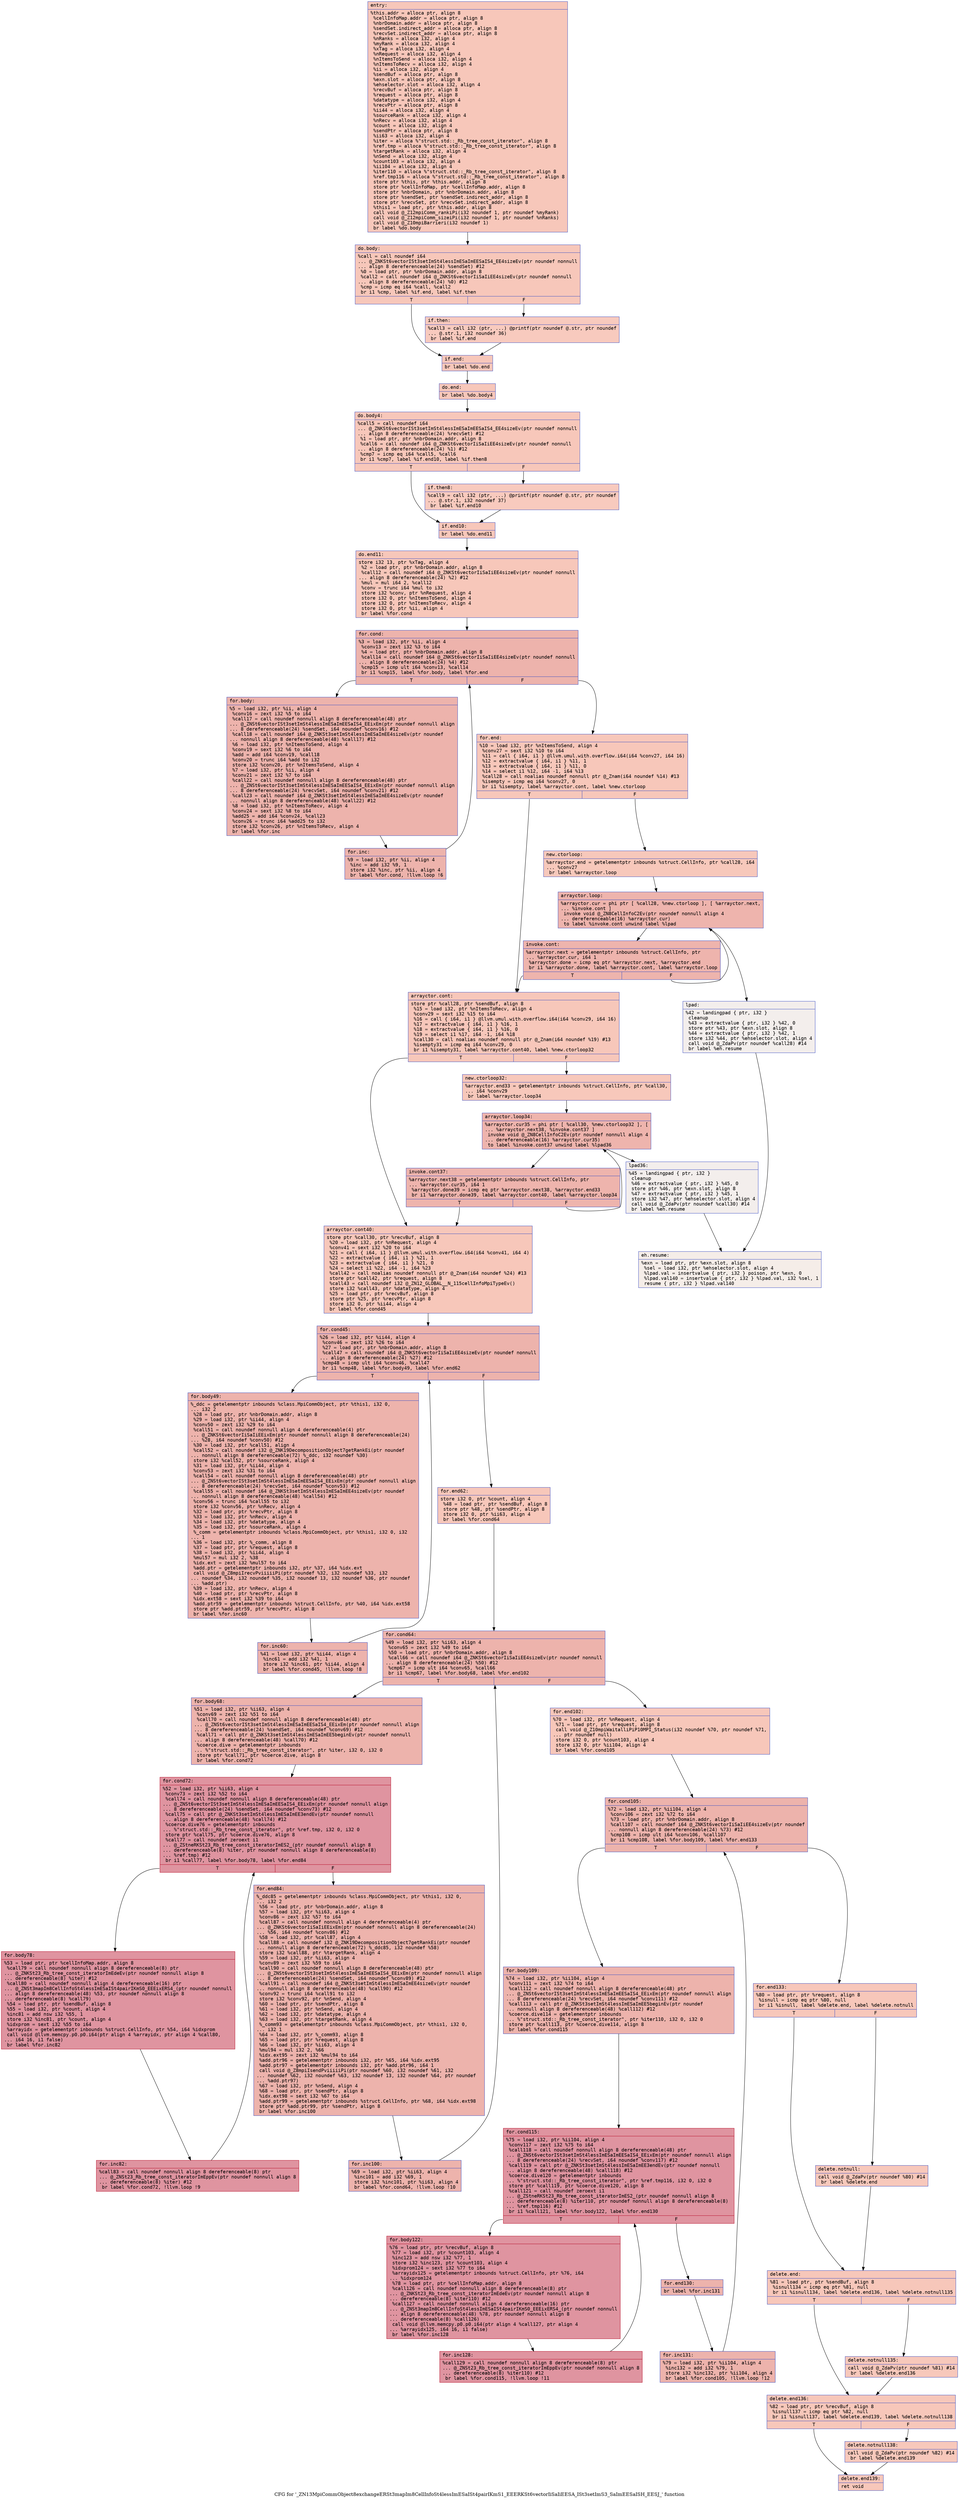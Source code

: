 digraph "CFG for '_ZN13MpiCommObject8exchangeERSt3mapIm8CellInfoSt4lessImESaISt4pairIKmS1_EEERKSt6vectorIiSaIiEESA_ISt3setImS3_SaImEESaISH_EESJ_' function" {
	label="CFG for '_ZN13MpiCommObject8exchangeERSt3mapIm8CellInfoSt4lessImESaISt4pairIKmS1_EEERKSt6vectorIiSaIiEESA_ISt3setImS3_SaImEESaISH_EESJ_' function";

	Node0x5606e002f210 [shape=record,color="#3d50c3ff", style=filled, fillcolor="#ec7f6370" fontname="Courier",label="{entry:\l|  %this.addr = alloca ptr, align 8\l  %cellInfoMap.addr = alloca ptr, align 8\l  %nbrDomain.addr = alloca ptr, align 8\l  %sendSet.indirect_addr = alloca ptr, align 8\l  %recvSet.indirect_addr = alloca ptr, align 8\l  %nRanks = alloca i32, align 4\l  %myRank = alloca i32, align 4\l  %xTag = alloca i32, align 4\l  %nRequest = alloca i32, align 4\l  %nItemsToSend = alloca i32, align 4\l  %nItemsToRecv = alloca i32, align 4\l  %ii = alloca i32, align 4\l  %sendBuf = alloca ptr, align 8\l  %exn.slot = alloca ptr, align 8\l  %ehselector.slot = alloca i32, align 4\l  %recvBuf = alloca ptr, align 8\l  %request = alloca ptr, align 8\l  %datatype = alloca i32, align 4\l  %recvPtr = alloca ptr, align 8\l  %ii44 = alloca i32, align 4\l  %sourceRank = alloca i32, align 4\l  %nRecv = alloca i32, align 4\l  %count = alloca i32, align 4\l  %sendPtr = alloca ptr, align 8\l  %ii63 = alloca i32, align 4\l  %iter = alloca %\"struct.std::_Rb_tree_const_iterator\", align 8\l  %ref.tmp = alloca %\"struct.std::_Rb_tree_const_iterator\", align 8\l  %targetRank = alloca i32, align 4\l  %nSend = alloca i32, align 4\l  %count103 = alloca i32, align 4\l  %ii104 = alloca i32, align 4\l  %iter110 = alloca %\"struct.std::_Rb_tree_const_iterator\", align 8\l  %ref.tmp116 = alloca %\"struct.std::_Rb_tree_const_iterator\", align 8\l  store ptr %this, ptr %this.addr, align 8\l  store ptr %cellInfoMap, ptr %cellInfoMap.addr, align 8\l  store ptr %nbrDomain, ptr %nbrDomain.addr, align 8\l  store ptr %sendSet, ptr %sendSet.indirect_addr, align 8\l  store ptr %recvSet, ptr %recvSet.indirect_addr, align 8\l  %this1 = load ptr, ptr %this.addr, align 8\l  call void @_Z12mpiComm_rankiPi(i32 noundef 1, ptr noundef %myRank)\l  call void @_Z12mpiComm_sizeiPi(i32 noundef 1, ptr noundef %nRanks)\l  call void @_Z10mpiBarrieri(i32 noundef 1)\l  br label %do.body\l}"];
	Node0x5606e002f210 -> Node0x5606e00330f0[tooltip="entry -> do.body\nProbability 100.00%" ];
	Node0x5606e00330f0 [shape=record,color="#3d50c3ff", style=filled, fillcolor="#ec7f6370" fontname="Courier",label="{do.body:\l|  %call = call noundef i64\l... @_ZNKSt6vectorISt3setImSt4lessImESaImEESaIS4_EE4sizeEv(ptr noundef nonnull\l... align 8 dereferenceable(24) %sendSet) #12\l  %0 = load ptr, ptr %nbrDomain.addr, align 8\l  %call2 = call noundef i64 @_ZNKSt6vectorIiSaIiEE4sizeEv(ptr noundef nonnull\l... align 8 dereferenceable(24) %0) #12\l  %cmp = icmp eq i64 %call, %call2\l  br i1 %cmp, label %if.end, label %if.then\l|{<s0>T|<s1>F}}"];
	Node0x5606e00330f0:s0 -> Node0x5606e0033670[tooltip="do.body -> if.end\nProbability 50.00%" ];
	Node0x5606e00330f0:s1 -> Node0x5606e0033740[tooltip="do.body -> if.then\nProbability 50.00%" ];
	Node0x5606e0033740 [shape=record,color="#3d50c3ff", style=filled, fillcolor="#ef886b70" fontname="Courier",label="{if.then:\l|  %call3 = call i32 (ptr, ...) @printf(ptr noundef @.str, ptr noundef\l... @.str.1, i32 noundef 36)\l  br label %if.end\l}"];
	Node0x5606e0033740 -> Node0x5606e0033670[tooltip="if.then -> if.end\nProbability 100.00%" ];
	Node0x5606e0033670 [shape=record,color="#3d50c3ff", style=filled, fillcolor="#ec7f6370" fontname="Courier",label="{if.end:\l|  br label %do.end\l}"];
	Node0x5606e0033670 -> Node0x5606e0033a20[tooltip="if.end -> do.end\nProbability 100.00%" ];
	Node0x5606e0033a20 [shape=record,color="#3d50c3ff", style=filled, fillcolor="#ec7f6370" fontname="Courier",label="{do.end:\l|  br label %do.body4\l}"];
	Node0x5606e0033a20 -> Node0x5606e0033b00[tooltip="do.end -> do.body4\nProbability 100.00%" ];
	Node0x5606e0033b00 [shape=record,color="#3d50c3ff", style=filled, fillcolor="#ec7f6370" fontname="Courier",label="{do.body4:\l|  %call5 = call noundef i64\l... @_ZNKSt6vectorISt3setImSt4lessImESaImEESaIS4_EE4sizeEv(ptr noundef nonnull\l... align 8 dereferenceable(24) %recvSet) #12\l  %1 = load ptr, ptr %nbrDomain.addr, align 8\l  %call6 = call noundef i64 @_ZNKSt6vectorIiSaIiEE4sizeEv(ptr noundef nonnull\l... align 8 dereferenceable(24) %1) #12\l  %cmp7 = icmp eq i64 %call5, %call6\l  br i1 %cmp7, label %if.end10, label %if.then8\l|{<s0>T|<s1>F}}"];
	Node0x5606e0033b00:s0 -> Node0x5606e0034610[tooltip="do.body4 -> if.end10\nProbability 50.00%" ];
	Node0x5606e0033b00:s1 -> Node0x5606e0034660[tooltip="do.body4 -> if.then8\nProbability 50.00%" ];
	Node0x5606e0034660 [shape=record,color="#3d50c3ff", style=filled, fillcolor="#ef886b70" fontname="Courier",label="{if.then8:\l|  %call9 = call i32 (ptr, ...) @printf(ptr noundef @.str, ptr noundef\l... @.str.1, i32 noundef 37)\l  br label %if.end10\l}"];
	Node0x5606e0034660 -> Node0x5606e0034610[tooltip="if.then8 -> if.end10\nProbability 100.00%" ];
	Node0x5606e0034610 [shape=record,color="#3d50c3ff", style=filled, fillcolor="#ec7f6370" fontname="Courier",label="{if.end10:\l|  br label %do.end11\l}"];
	Node0x5606e0034610 -> Node0x5606e00348d0[tooltip="if.end10 -> do.end11\nProbability 100.00%" ];
	Node0x5606e00348d0 [shape=record,color="#3d50c3ff", style=filled, fillcolor="#ec7f6370" fontname="Courier",label="{do.end11:\l|  store i32 13, ptr %xTag, align 4\l  %2 = load ptr, ptr %nbrDomain.addr, align 8\l  %call12 = call noundef i64 @_ZNKSt6vectorIiSaIiEE4sizeEv(ptr noundef nonnull\l... align 8 dereferenceable(24) %2) #12\l  %mul = mul i64 2, %call12\l  %conv = trunc i64 %mul to i32\l  store i32 %conv, ptr %nRequest, align 4\l  store i32 0, ptr %nItemsToSend, align 4\l  store i32 0, ptr %nItemsToRecv, align 4\l  store i32 0, ptr %ii, align 4\l  br label %for.cond\l}"];
	Node0x5606e00348d0 -> Node0x5606e0035060[tooltip="do.end11 -> for.cond\nProbability 100.00%" ];
	Node0x5606e0035060 [shape=record,color="#3d50c3ff", style=filled, fillcolor="#d6524470" fontname="Courier",label="{for.cond:\l|  %3 = load i32, ptr %ii, align 4\l  %conv13 = zext i32 %3 to i64\l  %4 = load ptr, ptr %nbrDomain.addr, align 8\l  %call14 = call noundef i64 @_ZNKSt6vectorIiSaIiEE4sizeEv(ptr noundef nonnull\l... align 8 dereferenceable(24) %4) #12\l  %cmp15 = icmp ult i64 %conv13, %call14\l  br i1 %cmp15, label %for.body, label %for.end\l|{<s0>T|<s1>F}}"];
	Node0x5606e0035060:s0 -> Node0x5606e00354c0[tooltip="for.cond -> for.body\nProbability 96.88%" ];
	Node0x5606e0035060:s1 -> Node0x5606e0035510[tooltip="for.cond -> for.end\nProbability 3.12%" ];
	Node0x5606e00354c0 [shape=record,color="#3d50c3ff", style=filled, fillcolor="#d6524470" fontname="Courier",label="{for.body:\l|  %5 = load i32, ptr %ii, align 4\l  %conv16 = zext i32 %5 to i64\l  %call17 = call noundef nonnull align 8 dereferenceable(48) ptr\l... @_ZNSt6vectorISt3setImSt4lessImESaImEESaIS4_EEixEm(ptr noundef nonnull align\l... 8 dereferenceable(24) %sendSet, i64 noundef %conv16) #12\l  %call18 = call noundef i64 @_ZNKSt3setImSt4lessImESaImEE4sizeEv(ptr noundef\l... nonnull align 8 dereferenceable(48) %call17) #12\l  %6 = load i32, ptr %nItemsToSend, align 4\l  %conv19 = sext i32 %6 to i64\l  %add = add i64 %conv19, %call18\l  %conv20 = trunc i64 %add to i32\l  store i32 %conv20, ptr %nItemsToSend, align 4\l  %7 = load i32, ptr %ii, align 4\l  %conv21 = zext i32 %7 to i64\l  %call22 = call noundef nonnull align 8 dereferenceable(48) ptr\l... @_ZNSt6vectorISt3setImSt4lessImESaImEESaIS4_EEixEm(ptr noundef nonnull align\l... 8 dereferenceable(24) %recvSet, i64 noundef %conv21) #12\l  %call23 = call noundef i64 @_ZNKSt3setImSt4lessImESaImEE4sizeEv(ptr noundef\l... nonnull align 8 dereferenceable(48) %call22) #12\l  %8 = load i32, ptr %nItemsToRecv, align 4\l  %conv24 = sext i32 %8 to i64\l  %add25 = add i64 %conv24, %call23\l  %conv26 = trunc i64 %add25 to i32\l  store i32 %conv26, ptr %nItemsToRecv, align 4\l  br label %for.inc\l}"];
	Node0x5606e00354c0 -> Node0x5606e0036530[tooltip="for.body -> for.inc\nProbability 100.00%" ];
	Node0x5606e0036530 [shape=record,color="#3d50c3ff", style=filled, fillcolor="#d6524470" fontname="Courier",label="{for.inc:\l|  %9 = load i32, ptr %ii, align 4\l  %inc = add i32 %9, 1\l  store i32 %inc, ptr %ii, align 4\l  br label %for.cond, !llvm.loop !6\l}"];
	Node0x5606e0036530 -> Node0x5606e0035060[tooltip="for.inc -> for.cond\nProbability 100.00%" ];
	Node0x5606e0035510 [shape=record,color="#3d50c3ff", style=filled, fillcolor="#ec7f6370" fontname="Courier",label="{for.end:\l|  %10 = load i32, ptr %nItemsToSend, align 4\l  %conv27 = sext i32 %10 to i64\l  %11 = call \{ i64, i1 \} @llvm.umul.with.overflow.i64(i64 %conv27, i64 16)\l  %12 = extractvalue \{ i64, i1 \} %11, 1\l  %13 = extractvalue \{ i64, i1 \} %11, 0\l  %14 = select i1 %12, i64 -1, i64 %13\l  %call28 = call noalias noundef nonnull ptr @_Znam(i64 noundef %14) #13\l  %isempty = icmp eq i64 %conv27, 0\l  br i1 %isempty, label %arrayctor.cont, label %new.ctorloop\l|{<s0>T|<s1>F}}"];
	Node0x5606e0035510:s0 -> Node0x5606e0037b20[tooltip="for.end -> arrayctor.cont\nProbability 37.50%" ];
	Node0x5606e0035510:s1 -> Node0x5606e0037c00[tooltip="for.end -> new.ctorloop\nProbability 62.50%" ];
	Node0x5606e0037c00 [shape=record,color="#3d50c3ff", style=filled, fillcolor="#ed836670" fontname="Courier",label="{new.ctorloop:\l|  %arrayctor.end = getelementptr inbounds %struct.CellInfo, ptr %call28, i64\l... %conv27\l  br label %arrayctor.loop\l}"];
	Node0x5606e0037c00 -> Node0x5606e0037e60[tooltip="new.ctorloop -> arrayctor.loop\nProbability 100.00%" ];
	Node0x5606e0037e60 [shape=record,color="#3d50c3ff", style=filled, fillcolor="#d8564670" fontname="Courier",label="{arrayctor.loop:\l|  %arrayctor.cur = phi ptr [ %call28, %new.ctorloop ], [ %arrayctor.next,\l... %invoke.cont ]\l  invoke void @_ZN8CellInfoC2Ev(ptr noundef nonnull align 4\l... dereferenceable(16) %arrayctor.cur)\l          to label %invoke.cont unwind label %lpad\l}"];
	Node0x5606e0037e60 -> Node0x5606e0037fb0[tooltip="arrayctor.loop -> invoke.cont\nProbability 100.00%" ];
	Node0x5606e0037e60 -> Node0x5606e0038210[tooltip="arrayctor.loop -> lpad\nProbability 0.00%" ];
	Node0x5606e0037fb0 [shape=record,color="#3d50c3ff", style=filled, fillcolor="#d8564670" fontname="Courier",label="{invoke.cont:\l|  %arrayctor.next = getelementptr inbounds %struct.CellInfo, ptr\l... %arrayctor.cur, i64 1\l  %arrayctor.done = icmp eq ptr %arrayctor.next, %arrayctor.end\l  br i1 %arrayctor.done, label %arrayctor.cont, label %arrayctor.loop\l|{<s0>T|<s1>F}}"];
	Node0x5606e0037fb0:s0 -> Node0x5606e0037b20[tooltip="invoke.cont -> arrayctor.cont\nProbability 3.12%" ];
	Node0x5606e0037fb0:s1 -> Node0x5606e0037e60[tooltip="invoke.cont -> arrayctor.loop\nProbability 96.88%" ];
	Node0x5606e0037b20 [shape=record,color="#3d50c3ff", style=filled, fillcolor="#ec7f6370" fontname="Courier",label="{arrayctor.cont:\l|  store ptr %call28, ptr %sendBuf, align 8\l  %15 = load i32, ptr %nItemsToRecv, align 4\l  %conv29 = sext i32 %15 to i64\l  %16 = call \{ i64, i1 \} @llvm.umul.with.overflow.i64(i64 %conv29, i64 16)\l  %17 = extractvalue \{ i64, i1 \} %16, 1\l  %18 = extractvalue \{ i64, i1 \} %16, 0\l  %19 = select i1 %17, i64 -1, i64 %18\l  %call30 = call noalias noundef nonnull ptr @_Znam(i64 noundef %19) #13\l  %isempty31 = icmp eq i64 %conv29, 0\l  br i1 %isempty31, label %arrayctor.cont40, label %new.ctorloop32\l|{<s0>T|<s1>F}}"];
	Node0x5606e0037b20:s0 -> Node0x5606e0038cc0[tooltip="arrayctor.cont -> arrayctor.cont40\nProbability 37.50%" ];
	Node0x5606e0037b20:s1 -> Node0x5606e0038d60[tooltip="arrayctor.cont -> new.ctorloop32\nProbability 62.50%" ];
	Node0x5606e0038d60 [shape=record,color="#3d50c3ff", style=filled, fillcolor="#ed836670" fontname="Courier",label="{new.ctorloop32:\l|  %arrayctor.end33 = getelementptr inbounds %struct.CellInfo, ptr %call30,\l... i64 %conv29\l  br label %arrayctor.loop34\l}"];
	Node0x5606e0038d60 -> Node0x5606e0033b80[tooltip="new.ctorloop32 -> arrayctor.loop34\nProbability 100.00%" ];
	Node0x5606e0033b80 [shape=record,color="#3d50c3ff", style=filled, fillcolor="#d8564670" fontname="Courier",label="{arrayctor.loop34:\l|  %arrayctor.cur35 = phi ptr [ %call30, %new.ctorloop32 ], [\l... %arrayctor.next38, %invoke.cont37 ]\l  invoke void @_ZN8CellInfoC2Ev(ptr noundef nonnull align 4\l... dereferenceable(16) %arrayctor.cur35)\l          to label %invoke.cont37 unwind label %lpad36\l}"];
	Node0x5606e0033b80 -> Node0x5606e0033d20[tooltip="arrayctor.loop34 -> invoke.cont37\nProbability 100.00%" ];
	Node0x5606e0033b80 -> Node0x5606e0033ec0[tooltip="arrayctor.loop34 -> lpad36\nProbability 0.00%" ];
	Node0x5606e0033d20 [shape=record,color="#3d50c3ff", style=filled, fillcolor="#d8564670" fontname="Courier",label="{invoke.cont37:\l|  %arrayctor.next38 = getelementptr inbounds %struct.CellInfo, ptr\l... %arrayctor.cur35, i64 1\l  %arrayctor.done39 = icmp eq ptr %arrayctor.next38, %arrayctor.end33\l  br i1 %arrayctor.done39, label %arrayctor.cont40, label %arrayctor.loop34\l|{<s0>T|<s1>F}}"];
	Node0x5606e0033d20:s0 -> Node0x5606e0038cc0[tooltip="invoke.cont37 -> arrayctor.cont40\nProbability 3.12%" ];
	Node0x5606e0033d20:s1 -> Node0x5606e0033b80[tooltip="invoke.cont37 -> arrayctor.loop34\nProbability 96.88%" ];
	Node0x5606e0038cc0 [shape=record,color="#3d50c3ff", style=filled, fillcolor="#ec7f6370" fontname="Courier",label="{arrayctor.cont40:\l|  store ptr %call30, ptr %recvBuf, align 8\l  %20 = load i32, ptr %nRequest, align 4\l  %conv41 = sext i32 %20 to i64\l  %21 = call \{ i64, i1 \} @llvm.umul.with.overflow.i64(i64 %conv41, i64 4)\l  %22 = extractvalue \{ i64, i1 \} %21, 1\l  %23 = extractvalue \{ i64, i1 \} %21, 0\l  %24 = select i1 %22, i64 -1, i64 %23\l  %call42 = call noalias noundef nonnull ptr @_Znam(i64 noundef %24) #13\l  store ptr %call42, ptr %request, align 8\l  %call43 = call noundef i32 @_ZN12_GLOBAL__N_115cellInfoMpiTypeEv()\l  store i32 %call43, ptr %datatype, align 4\l  %25 = load ptr, ptr %recvBuf, align 8\l  store ptr %25, ptr %recvPtr, align 8\l  store i32 0, ptr %ii44, align 4\l  br label %for.cond45\l}"];
	Node0x5606e0038cc0 -> Node0x5606e003a600[tooltip="arrayctor.cont40 -> for.cond45\nProbability 100.00%" ];
	Node0x5606e003a600 [shape=record,color="#3d50c3ff", style=filled, fillcolor="#d6524470" fontname="Courier",label="{for.cond45:\l|  %26 = load i32, ptr %ii44, align 4\l  %conv46 = zext i32 %26 to i64\l  %27 = load ptr, ptr %nbrDomain.addr, align 8\l  %call47 = call noundef i64 @_ZNKSt6vectorIiSaIiEE4sizeEv(ptr noundef nonnull\l... align 8 dereferenceable(24) %27) #12\l  %cmp48 = icmp ult i64 %conv46, %call47\l  br i1 %cmp48, label %for.body49, label %for.end62\l|{<s0>T|<s1>F}}"];
	Node0x5606e003a600:s0 -> Node0x5606e003aa60[tooltip="for.cond45 -> for.body49\nProbability 96.88%" ];
	Node0x5606e003a600:s1 -> Node0x5606e003aab0[tooltip="for.cond45 -> for.end62\nProbability 3.12%" ];
	Node0x5606e003aa60 [shape=record,color="#3d50c3ff", style=filled, fillcolor="#d6524470" fontname="Courier",label="{for.body49:\l|  %_ddc = getelementptr inbounds %class.MpiCommObject, ptr %this1, i32 0,\l... i32 2\l  %28 = load ptr, ptr %nbrDomain.addr, align 8\l  %29 = load i32, ptr %ii44, align 4\l  %conv50 = zext i32 %29 to i64\l  %call51 = call noundef nonnull align 4 dereferenceable(4) ptr\l... @_ZNKSt6vectorIiSaIiEEixEm(ptr noundef nonnull align 8 dereferenceable(24)\l... %28, i64 noundef %conv50) #12\l  %30 = load i32, ptr %call51, align 4\l  %call52 = call noundef i32 @_ZNK19DecompositionObject7getRankEi(ptr noundef\l... nonnull align 8 dereferenceable(72) %_ddc, i32 noundef %30)\l  store i32 %call52, ptr %sourceRank, align 4\l  %31 = load i32, ptr %ii44, align 4\l  %conv53 = zext i32 %31 to i64\l  %call54 = call noundef nonnull align 8 dereferenceable(48) ptr\l... @_ZNSt6vectorISt3setImSt4lessImESaImEESaIS4_EEixEm(ptr noundef nonnull align\l... 8 dereferenceable(24) %recvSet, i64 noundef %conv53) #12\l  %call55 = call noundef i64 @_ZNKSt3setImSt4lessImESaImEE4sizeEv(ptr noundef\l... nonnull align 8 dereferenceable(48) %call54) #12\l  %conv56 = trunc i64 %call55 to i32\l  store i32 %conv56, ptr %nRecv, align 4\l  %32 = load ptr, ptr %recvPtr, align 8\l  %33 = load i32, ptr %nRecv, align 4\l  %34 = load i32, ptr %datatype, align 4\l  %35 = load i32, ptr %sourceRank, align 4\l  %_comm = getelementptr inbounds %class.MpiCommObject, ptr %this1, i32 0, i32\l... 1\l  %36 = load i32, ptr %_comm, align 8\l  %37 = load ptr, ptr %request, align 8\l  %38 = load i32, ptr %ii44, align 4\l  %mul57 = mul i32 2, %38\l  %idx.ext = zext i32 %mul57 to i64\l  %add.ptr = getelementptr inbounds i32, ptr %37, i64 %idx.ext\l  call void @_Z8mpiIrecvPviiiiiPi(ptr noundef %32, i32 noundef %33, i32\l... noundef %34, i32 noundef %35, i32 noundef 13, i32 noundef %36, ptr noundef\l... %add.ptr)\l  %39 = load i32, ptr %nRecv, align 4\l  %40 = load ptr, ptr %recvPtr, align 8\l  %idx.ext58 = sext i32 %39 to i64\l  %add.ptr59 = getelementptr inbounds %struct.CellInfo, ptr %40, i64 %idx.ext58\l  store ptr %add.ptr59, ptr %recvPtr, align 8\l  br label %for.inc60\l}"];
	Node0x5606e003aa60 -> Node0x5606e0031fa0[tooltip="for.body49 -> for.inc60\nProbability 100.00%" ];
	Node0x5606e0031fa0 [shape=record,color="#3d50c3ff", style=filled, fillcolor="#d6524470" fontname="Courier",label="{for.inc60:\l|  %41 = load i32, ptr %ii44, align 4\l  %inc61 = add i32 %41, 1\l  store i32 %inc61, ptr %ii44, align 4\l  br label %for.cond45, !llvm.loop !8\l}"];
	Node0x5606e0031fa0 -> Node0x5606e003a600[tooltip="for.inc60 -> for.cond45\nProbability 100.00%" ];
	Node0x5606e0038210 [shape=record,color="#3d50c3ff", style=filled, fillcolor="#e3d9d370" fontname="Courier",label="{lpad:\l|  %42 = landingpad \{ ptr, i32 \}\l          cleanup\l  %43 = extractvalue \{ ptr, i32 \} %42, 0\l  store ptr %43, ptr %exn.slot, align 8\l  %44 = extractvalue \{ ptr, i32 \} %42, 1\l  store i32 %44, ptr %ehselector.slot, align 4\l  call void @_ZdaPv(ptr noundef %call28) #14\l  br label %eh.resume\l}"];
	Node0x5606e0038210 -> Node0x5606e003dd60[tooltip="lpad -> eh.resume\nProbability 100.00%" ];
	Node0x5606e0033ec0 [shape=record,color="#3d50c3ff", style=filled, fillcolor="#e3d9d370" fontname="Courier",label="{lpad36:\l|  %45 = landingpad \{ ptr, i32 \}\l          cleanup\l  %46 = extractvalue \{ ptr, i32 \} %45, 0\l  store ptr %46, ptr %exn.slot, align 8\l  %47 = extractvalue \{ ptr, i32 \} %45, 1\l  store i32 %47, ptr %ehselector.slot, align 4\l  call void @_ZdaPv(ptr noundef %call30) #14\l  br label %eh.resume\l}"];
	Node0x5606e0033ec0 -> Node0x5606e003dd60[tooltip="lpad36 -> eh.resume\nProbability 100.00%" ];
	Node0x5606e003aab0 [shape=record,color="#3d50c3ff", style=filled, fillcolor="#ec7f6370" fontname="Courier",label="{for.end62:\l|  store i32 0, ptr %count, align 4\l  %48 = load ptr, ptr %sendBuf, align 8\l  store ptr %48, ptr %sendPtr, align 8\l  store i32 0, ptr %ii63, align 4\l  br label %for.cond64\l}"];
	Node0x5606e003aab0 -> Node0x5606e003ed20[tooltip="for.end62 -> for.cond64\nProbability 100.00%" ];
	Node0x5606e003ed20 [shape=record,color="#3d50c3ff", style=filled, fillcolor="#d6524470" fontname="Courier",label="{for.cond64:\l|  %49 = load i32, ptr %ii63, align 4\l  %conv65 = zext i32 %49 to i64\l  %50 = load ptr, ptr %nbrDomain.addr, align 8\l  %call66 = call noundef i64 @_ZNKSt6vectorIiSaIiEE4sizeEv(ptr noundef nonnull\l... align 8 dereferenceable(24) %50) #12\l  %cmp67 = icmp ult i64 %conv65, %call66\l  br i1 %cmp67, label %for.body68, label %for.end102\l|{<s0>T|<s1>F}}"];
	Node0x5606e003ed20:s0 -> Node0x5606e003f190[tooltip="for.cond64 -> for.body68\nProbability 96.88%" ];
	Node0x5606e003ed20:s1 -> Node0x5606e003f1e0[tooltip="for.cond64 -> for.end102\nProbability 3.12%" ];
	Node0x5606e003f190 [shape=record,color="#3d50c3ff", style=filled, fillcolor="#d6524470" fontname="Courier",label="{for.body68:\l|  %51 = load i32, ptr %ii63, align 4\l  %conv69 = zext i32 %51 to i64\l  %call70 = call noundef nonnull align 8 dereferenceable(48) ptr\l... @_ZNSt6vectorISt3setImSt4lessImESaImEESaIS4_EEixEm(ptr noundef nonnull align\l... 8 dereferenceable(24) %sendSet, i64 noundef %conv69) #12\l  %call71 = call ptr @_ZNKSt3setImSt4lessImESaImEE5beginEv(ptr noundef nonnull\l... align 8 dereferenceable(48) %call70) #12\l  %coerce.dive = getelementptr inbounds\l... %\"struct.std::_Rb_tree_const_iterator\", ptr %iter, i32 0, i32 0\l  store ptr %call71, ptr %coerce.dive, align 8\l  br label %for.cond72\l}"];
	Node0x5606e003f190 -> Node0x5606e003f990[tooltip="for.body68 -> for.cond72\nProbability 100.00%" ];
	Node0x5606e003f990 [shape=record,color="#b70d28ff", style=filled, fillcolor="#b70d2870" fontname="Courier",label="{for.cond72:\l|  %52 = load i32, ptr %ii63, align 4\l  %conv73 = zext i32 %52 to i64\l  %call74 = call noundef nonnull align 8 dereferenceable(48) ptr\l... @_ZNSt6vectorISt3setImSt4lessImESaImEESaIS4_EEixEm(ptr noundef nonnull align\l... 8 dereferenceable(24) %sendSet, i64 noundef %conv73) #12\l  %call75 = call ptr @_ZNKSt3setImSt4lessImESaImEE3endEv(ptr noundef nonnull\l... align 8 dereferenceable(48) %call74) #12\l  %coerce.dive76 = getelementptr inbounds\l... %\"struct.std::_Rb_tree_const_iterator\", ptr %ref.tmp, i32 0, i32 0\l  store ptr %call75, ptr %coerce.dive76, align 8\l  %call77 = call noundef zeroext i1\l... @_ZStneRKSt23_Rb_tree_const_iteratorImES2_(ptr noundef nonnull align 8\l... dereferenceable(8) %iter, ptr noundef nonnull align 8 dereferenceable(8)\l... %ref.tmp) #12\l  br i1 %call77, label %for.body78, label %for.end84\l|{<s0>T|<s1>F}}"];
	Node0x5606e003f990:s0 -> Node0x5606e0040350[tooltip="for.cond72 -> for.body78\nProbability 96.88%" ];
	Node0x5606e003f990:s1 -> Node0x5606e0040430[tooltip="for.cond72 -> for.end84\nProbability 3.12%" ];
	Node0x5606e0040350 [shape=record,color="#b70d28ff", style=filled, fillcolor="#b70d2870" fontname="Courier",label="{for.body78:\l|  %53 = load ptr, ptr %cellInfoMap.addr, align 8\l  %call79 = call noundef nonnull align 8 dereferenceable(8) ptr\l... @_ZNKSt23_Rb_tree_const_iteratorImEdeEv(ptr noundef nonnull align 8\l... dereferenceable(8) %iter) #12\l  %call80 = call noundef nonnull align 4 dereferenceable(16) ptr\l... @_ZNSt3mapIm8CellInfoSt4lessImESaISt4pairIKmS0_EEEixERS4_(ptr noundef nonnull\l... align 8 dereferenceable(48) %53, ptr noundef nonnull align 8\l... dereferenceable(8) %call79)\l  %54 = load ptr, ptr %sendBuf, align 8\l  %55 = load i32, ptr %count, align 4\l  %inc81 = add nsw i32 %55, 1\l  store i32 %inc81, ptr %count, align 4\l  %idxprom = sext i32 %55 to i64\l  %arrayidx = getelementptr inbounds %struct.CellInfo, ptr %54, i64 %idxprom\l  call void @llvm.memcpy.p0.p0.i64(ptr align 4 %arrayidx, ptr align 4 %call80,\l... i64 16, i1 false)\l  br label %for.inc82\l}"];
	Node0x5606e0040350 -> Node0x5606e0041160[tooltip="for.body78 -> for.inc82\nProbability 100.00%" ];
	Node0x5606e0041160 [shape=record,color="#b70d28ff", style=filled, fillcolor="#b70d2870" fontname="Courier",label="{for.inc82:\l|  %call83 = call noundef nonnull align 8 dereferenceable(8) ptr\l... @_ZNSt23_Rb_tree_const_iteratorImEppEv(ptr noundef nonnull align 8\l... dereferenceable(8) %iter) #12\l  br label %for.cond72, !llvm.loop !9\l}"];
	Node0x5606e0041160 -> Node0x5606e003f990[tooltip="for.inc82 -> for.cond72\nProbability 100.00%" ];
	Node0x5606e0040430 [shape=record,color="#3d50c3ff", style=filled, fillcolor="#d6524470" fontname="Courier",label="{for.end84:\l|  %_ddc85 = getelementptr inbounds %class.MpiCommObject, ptr %this1, i32 0,\l... i32 2\l  %56 = load ptr, ptr %nbrDomain.addr, align 8\l  %57 = load i32, ptr %ii63, align 4\l  %conv86 = zext i32 %57 to i64\l  %call87 = call noundef nonnull align 4 dereferenceable(4) ptr\l... @_ZNKSt6vectorIiSaIiEEixEm(ptr noundef nonnull align 8 dereferenceable(24)\l... %56, i64 noundef %conv86) #12\l  %58 = load i32, ptr %call87, align 4\l  %call88 = call noundef i32 @_ZNK19DecompositionObject7getRankEi(ptr noundef\l... nonnull align 8 dereferenceable(72) %_ddc85, i32 noundef %58)\l  store i32 %call88, ptr %targetRank, align 4\l  %59 = load i32, ptr %ii63, align 4\l  %conv89 = zext i32 %59 to i64\l  %call90 = call noundef nonnull align 8 dereferenceable(48) ptr\l... @_ZNSt6vectorISt3setImSt4lessImESaImEESaIS4_EEixEm(ptr noundef nonnull align\l... 8 dereferenceable(24) %sendSet, i64 noundef %conv89) #12\l  %call91 = call noundef i64 @_ZNKSt3setImSt4lessImESaImEE4sizeEv(ptr noundef\l... nonnull align 8 dereferenceable(48) %call90) #12\l  %conv92 = trunc i64 %call91 to i32\l  store i32 %conv92, ptr %nSend, align 4\l  %60 = load ptr, ptr %sendPtr, align 8\l  %61 = load i32, ptr %nSend, align 4\l  %62 = load i32, ptr %datatype, align 4\l  %63 = load i32, ptr %targetRank, align 4\l  %_comm93 = getelementptr inbounds %class.MpiCommObject, ptr %this1, i32 0,\l... i32 1\l  %64 = load i32, ptr %_comm93, align 8\l  %65 = load ptr, ptr %request, align 8\l  %66 = load i32, ptr %ii63, align 4\l  %mul94 = mul i32 2, %66\l  %idx.ext95 = zext i32 %mul94 to i64\l  %add.ptr96 = getelementptr inbounds i32, ptr %65, i64 %idx.ext95\l  %add.ptr97 = getelementptr inbounds i32, ptr %add.ptr96, i64 1\l  call void @_Z8mpiIsendPviiiiiPi(ptr noundef %60, i32 noundef %61, i32\l... noundef %62, i32 noundef %63, i32 noundef 13, i32 noundef %64, ptr noundef\l... %add.ptr97)\l  %67 = load i32, ptr %nSend, align 4\l  %68 = load ptr, ptr %sendPtr, align 8\l  %idx.ext98 = sext i32 %67 to i64\l  %add.ptr99 = getelementptr inbounds %struct.CellInfo, ptr %68, i64 %idx.ext98\l  store ptr %add.ptr99, ptr %sendPtr, align 8\l  br label %for.inc100\l}"];
	Node0x5606e0040430 -> Node0x5606e0042e40[tooltip="for.end84 -> for.inc100\nProbability 100.00%" ];
	Node0x5606e0042e40 [shape=record,color="#3d50c3ff", style=filled, fillcolor="#d6524470" fontname="Courier",label="{for.inc100:\l|  %69 = load i32, ptr %ii63, align 4\l  %inc101 = add i32 %69, 1\l  store i32 %inc101, ptr %ii63, align 4\l  br label %for.cond64, !llvm.loop !10\l}"];
	Node0x5606e0042e40 -> Node0x5606e003ed20[tooltip="for.inc100 -> for.cond64\nProbability 100.00%" ];
	Node0x5606e003f1e0 [shape=record,color="#3d50c3ff", style=filled, fillcolor="#ec7f6370" fontname="Courier",label="{for.end102:\l|  %70 = load i32, ptr %nRequest, align 4\l  %71 = load ptr, ptr %request, align 8\l  call void @_Z10mpiWaitalliPiP10MPI_Status(i32 noundef %70, ptr noundef %71,\l... ptr noundef null)\l  store i32 0, ptr %count103, align 4\l  store i32 0, ptr %ii104, align 4\l  br label %for.cond105\l}"];
	Node0x5606e003f1e0 -> Node0x5606e0043680[tooltip="for.end102 -> for.cond105\nProbability 100.00%" ];
	Node0x5606e0043680 [shape=record,color="#3d50c3ff", style=filled, fillcolor="#d6524470" fontname="Courier",label="{for.cond105:\l|  %72 = load i32, ptr %ii104, align 4\l  %conv106 = zext i32 %72 to i64\l  %73 = load ptr, ptr %nbrDomain.addr, align 8\l  %call107 = call noundef i64 @_ZNKSt6vectorIiSaIiEE4sizeEv(ptr noundef\l... nonnull align 8 dereferenceable(24) %73) #12\l  %cmp108 = icmp ult i64 %conv106, %call107\l  br i1 %cmp108, label %for.body109, label %for.end133\l|{<s0>T|<s1>F}}"];
	Node0x5606e0043680:s0 -> Node0x5606e0043ad0[tooltip="for.cond105 -> for.body109\nProbability 96.88%" ];
	Node0x5606e0043680:s1 -> Node0x5606e0043b20[tooltip="for.cond105 -> for.end133\nProbability 3.12%" ];
	Node0x5606e0043ad0 [shape=record,color="#3d50c3ff", style=filled, fillcolor="#d6524470" fontname="Courier",label="{for.body109:\l|  %74 = load i32, ptr %ii104, align 4\l  %conv111 = zext i32 %74 to i64\l  %call112 = call noundef nonnull align 8 dereferenceable(48) ptr\l... @_ZNSt6vectorISt3setImSt4lessImESaImEESaIS4_EEixEm(ptr noundef nonnull align\l... 8 dereferenceable(24) %recvSet, i64 noundef %conv111) #12\l  %call113 = call ptr @_ZNKSt3setImSt4lessImESaImEE5beginEv(ptr noundef\l... nonnull align 8 dereferenceable(48) %call112) #12\l  %coerce.dive114 = getelementptr inbounds\l... %\"struct.std::_Rb_tree_const_iterator\", ptr %iter110, i32 0, i32 0\l  store ptr %call113, ptr %coerce.dive114, align 8\l  br label %for.cond115\l}"];
	Node0x5606e0043ad0 -> Node0x5606e0044250[tooltip="for.body109 -> for.cond115\nProbability 100.00%" ];
	Node0x5606e0044250 [shape=record,color="#b70d28ff", style=filled, fillcolor="#b70d2870" fontname="Courier",label="{for.cond115:\l|  %75 = load i32, ptr %ii104, align 4\l  %conv117 = zext i32 %75 to i64\l  %call118 = call noundef nonnull align 8 dereferenceable(48) ptr\l... @_ZNSt6vectorISt3setImSt4lessImESaImEESaIS4_EEixEm(ptr noundef nonnull align\l... 8 dereferenceable(24) %recvSet, i64 noundef %conv117) #12\l  %call119 = call ptr @_ZNKSt3setImSt4lessImESaImEE3endEv(ptr noundef nonnull\l... align 8 dereferenceable(48) %call118) #12\l  %coerce.dive120 = getelementptr inbounds\l... %\"struct.std::_Rb_tree_const_iterator\", ptr %ref.tmp116, i32 0, i32 0\l  store ptr %call119, ptr %coerce.dive120, align 8\l  %call121 = call noundef zeroext i1\l... @_ZStneRKSt23_Rb_tree_const_iteratorImES2_(ptr noundef nonnull align 8\l... dereferenceable(8) %iter110, ptr noundef nonnull align 8 dereferenceable(8)\l... %ref.tmp116) #12\l  br i1 %call121, label %for.body122, label %for.end130\l|{<s0>T|<s1>F}}"];
	Node0x5606e0044250:s0 -> Node0x5606e00449d0[tooltip="for.cond115 -> for.body122\nProbability 96.88%" ];
	Node0x5606e0044250:s1 -> Node0x5606e0044a20[tooltip="for.cond115 -> for.end130\nProbability 3.12%" ];
	Node0x5606e00449d0 [shape=record,color="#b70d28ff", style=filled, fillcolor="#b70d2870" fontname="Courier",label="{for.body122:\l|  %76 = load ptr, ptr %recvBuf, align 8\l  %77 = load i32, ptr %count103, align 4\l  %inc123 = add nsw i32 %77, 1\l  store i32 %inc123, ptr %count103, align 4\l  %idxprom124 = sext i32 %77 to i64\l  %arrayidx125 = getelementptr inbounds %struct.CellInfo, ptr %76, i64\l... %idxprom124\l  %78 = load ptr, ptr %cellInfoMap.addr, align 8\l  %call126 = call noundef nonnull align 8 dereferenceable(8) ptr\l... @_ZNKSt23_Rb_tree_const_iteratorImEdeEv(ptr noundef nonnull align 8\l... dereferenceable(8) %iter110) #12\l  %call127 = call noundef nonnull align 4 dereferenceable(16) ptr\l... @_ZNSt3mapIm8CellInfoSt4lessImESaISt4pairIKmS0_EEEixERS4_(ptr noundef nonnull\l... align 8 dereferenceable(48) %78, ptr noundef nonnull align 8\l... dereferenceable(8) %call126)\l  call void @llvm.memcpy.p0.p0.i64(ptr align 4 %call127, ptr align 4\l... %arrayidx125, i64 16, i1 false)\l  br label %for.inc128\l}"];
	Node0x5606e00449d0 -> Node0x5606e00391f0[tooltip="for.body122 -> for.inc128\nProbability 100.00%" ];
	Node0x5606e00391f0 [shape=record,color="#b70d28ff", style=filled, fillcolor="#b70d2870" fontname="Courier",label="{for.inc128:\l|  %call129 = call noundef nonnull align 8 dereferenceable(8) ptr\l... @_ZNSt23_Rb_tree_const_iteratorImEppEv(ptr noundef nonnull align 8\l... dereferenceable(8) %iter110) #12\l  br label %for.cond115, !llvm.loop !11\l}"];
	Node0x5606e00391f0 -> Node0x5606e0044250[tooltip="for.inc128 -> for.cond115\nProbability 100.00%" ];
	Node0x5606e0044a20 [shape=record,color="#3d50c3ff", style=filled, fillcolor="#d6524470" fontname="Courier",label="{for.end130:\l|  br label %for.inc131\l}"];
	Node0x5606e0044a20 -> Node0x5606e0039510[tooltip="for.end130 -> for.inc131\nProbability 100.00%" ];
	Node0x5606e0039510 [shape=record,color="#3d50c3ff", style=filled, fillcolor="#d6524470" fontname="Courier",label="{for.inc131:\l|  %79 = load i32, ptr %ii104, align 4\l  %inc132 = add i32 %79, 1\l  store i32 %inc132, ptr %ii104, align 4\l  br label %for.cond105, !llvm.loop !12\l}"];
	Node0x5606e0039510 -> Node0x5606e0043680[tooltip="for.inc131 -> for.cond105\nProbability 100.00%" ];
	Node0x5606e0043b20 [shape=record,color="#3d50c3ff", style=filled, fillcolor="#ec7f6370" fontname="Courier",label="{for.end133:\l|  %80 = load ptr, ptr %request, align 8\l  %isnull = icmp eq ptr %80, null\l  br i1 %isnull, label %delete.end, label %delete.notnull\l|{<s0>T|<s1>F}}"];
	Node0x5606e0043b20:s0 -> Node0x5606e0039a90[tooltip="for.end133 -> delete.end\nProbability 37.50%" ];
	Node0x5606e0043b20:s1 -> Node0x5606e0039ae0[tooltip="for.end133 -> delete.notnull\nProbability 62.50%" ];
	Node0x5606e0039ae0 [shape=record,color="#3d50c3ff", style=filled, fillcolor="#ed836670" fontname="Courier",label="{delete.notnull:\l|  call void @_ZdaPv(ptr noundef %80) #14\l  br label %delete.end\l}"];
	Node0x5606e0039ae0 -> Node0x5606e0039a90[tooltip="delete.notnull -> delete.end\nProbability 100.00%" ];
	Node0x5606e0039a90 [shape=record,color="#3d50c3ff", style=filled, fillcolor="#ec7f6370" fontname="Courier",label="{delete.end:\l|  %81 = load ptr, ptr %sendBuf, align 8\l  %isnull134 = icmp eq ptr %81, null\l  br i1 %isnull134, label %delete.end136, label %delete.notnull135\l|{<s0>T|<s1>F}}"];
	Node0x5606e0039a90:s0 -> Node0x5606e0046d20[tooltip="delete.end -> delete.end136\nProbability 37.50%" ];
	Node0x5606e0039a90:s1 -> Node0x5606e0046dd0[tooltip="delete.end -> delete.notnull135\nProbability 62.50%" ];
	Node0x5606e0046dd0 [shape=record,color="#3d50c3ff", style=filled, fillcolor="#ed836670" fontname="Courier",label="{delete.notnull135:\l|  call void @_ZdaPv(ptr noundef %81) #14\l  br label %delete.end136\l}"];
	Node0x5606e0046dd0 -> Node0x5606e0046d20[tooltip="delete.notnull135 -> delete.end136\nProbability 100.00%" ];
	Node0x5606e0046d20 [shape=record,color="#3d50c3ff", style=filled, fillcolor="#ec7f6370" fontname="Courier",label="{delete.end136:\l|  %82 = load ptr, ptr %recvBuf, align 8\l  %isnull137 = icmp eq ptr %82, null\l  br i1 %isnull137, label %delete.end139, label %delete.notnull138\l|{<s0>T|<s1>F}}"];
	Node0x5606e0046d20:s0 -> Node0x5606e00471c0[tooltip="delete.end136 -> delete.end139\nProbability 37.50%" ];
	Node0x5606e0046d20:s1 -> Node0x5606e0047240[tooltip="delete.end136 -> delete.notnull138\nProbability 62.50%" ];
	Node0x5606e0047240 [shape=record,color="#3d50c3ff", style=filled, fillcolor="#ed836670" fontname="Courier",label="{delete.notnull138:\l|  call void @_ZdaPv(ptr noundef %82) #14\l  br label %delete.end139\l}"];
	Node0x5606e0047240 -> Node0x5606e00471c0[tooltip="delete.notnull138 -> delete.end139\nProbability 100.00%" ];
	Node0x5606e00471c0 [shape=record,color="#3d50c3ff", style=filled, fillcolor="#ec7f6370" fontname="Courier",label="{delete.end139:\l|  ret void\l}"];
	Node0x5606e003dd60 [shape=record,color="#3d50c3ff", style=filled, fillcolor="#e8d6cc70" fontname="Courier",label="{eh.resume:\l|  %exn = load ptr, ptr %exn.slot, align 8\l  %sel = load i32, ptr %ehselector.slot, align 4\l  %lpad.val = insertvalue \{ ptr, i32 \} poison, ptr %exn, 0\l  %lpad.val140 = insertvalue \{ ptr, i32 \} %lpad.val, i32 %sel, 1\l  resume \{ ptr, i32 \} %lpad.val140\l}"];
}
